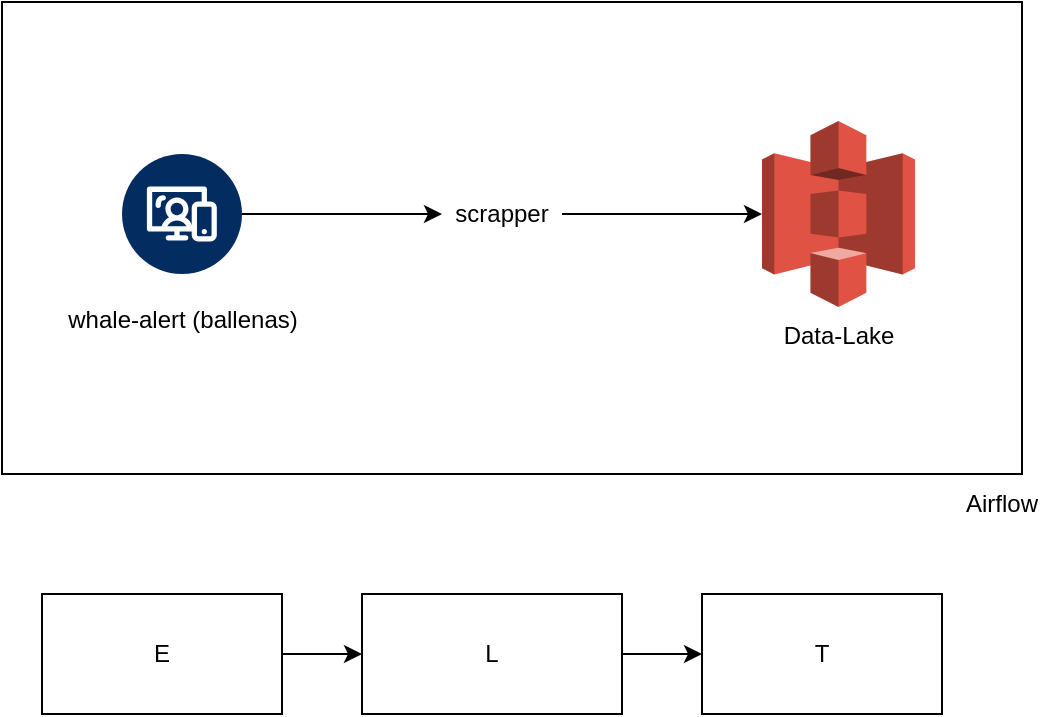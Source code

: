 <mxfile version="24.6.4" type="device" pages="4">
  <diagram name="etl" id="7hBCX-APXNBAThtaHJVX">
    <mxGraphModel dx="1434" dy="884" grid="1" gridSize="10" guides="1" tooltips="1" connect="1" arrows="1" fold="1" page="1" pageScale="1" pageWidth="850" pageHeight="1100" math="0" shadow="0">
      <root>
        <mxCell id="0" />
        <mxCell id="1" parent="0" />
        <mxCell id="lmthTPy6gE61zdj-pGuH-16" value="" style="rounded=0;whiteSpace=wrap;html=1;fillColor=none;" parent="1" vertex="1">
          <mxGeometry x="40" y="44" width="510" height="236" as="geometry" />
        </mxCell>
        <mxCell id="lmthTPy6gE61zdj-pGuH-3" style="edgeStyle=orthogonalEdgeStyle;rounded=0;orthogonalLoop=1;jettySize=auto;html=1;" parent="1" source="lmthTPy6gE61zdj-pGuH-1" target="lmthTPy6gE61zdj-pGuH-2" edge="1">
          <mxGeometry relative="1" as="geometry" />
        </mxCell>
        <mxCell id="lmthTPy6gE61zdj-pGuH-1" value="whale-alert (ballenas)&lt;div&gt;&lt;br&gt;&lt;/div&gt;" style="verticalLabelPosition=bottom;aspect=fixed;html=1;shape=mxgraph.salesforce.web2;" parent="1" vertex="1">
          <mxGeometry x="100" y="120" width="60" height="60" as="geometry" />
        </mxCell>
        <mxCell id="lmthTPy6gE61zdj-pGuH-12" style="edgeStyle=orthogonalEdgeStyle;rounded=0;orthogonalLoop=1;jettySize=auto;html=1;" parent="1" source="lmthTPy6gE61zdj-pGuH-2" target="lmthTPy6gE61zdj-pGuH-11" edge="1">
          <mxGeometry relative="1" as="geometry" />
        </mxCell>
        <mxCell id="lmthTPy6gE61zdj-pGuH-2" value="scrapper" style="text;html=1;align=center;verticalAlign=middle;whiteSpace=wrap;rounded=0;" parent="1" vertex="1">
          <mxGeometry x="260" y="135" width="60" height="30" as="geometry" />
        </mxCell>
        <mxCell id="lmthTPy6gE61zdj-pGuH-9" style="edgeStyle=orthogonalEdgeStyle;rounded=0;orthogonalLoop=1;jettySize=auto;html=1;" parent="1" source="lmthTPy6gE61zdj-pGuH-4" target="lmthTPy6gE61zdj-pGuH-6" edge="1">
          <mxGeometry relative="1" as="geometry" />
        </mxCell>
        <mxCell id="lmthTPy6gE61zdj-pGuH-4" value="E" style="rounded=0;whiteSpace=wrap;html=1;" parent="1" vertex="1">
          <mxGeometry x="60" y="340" width="120" height="60" as="geometry" />
        </mxCell>
        <mxCell id="lmthTPy6gE61zdj-pGuH-5" value="T" style="rounded=0;whiteSpace=wrap;html=1;" parent="1" vertex="1">
          <mxGeometry x="390" y="340" width="120" height="60" as="geometry" />
        </mxCell>
        <mxCell id="lmthTPy6gE61zdj-pGuH-10" style="edgeStyle=orthogonalEdgeStyle;rounded=0;orthogonalLoop=1;jettySize=auto;html=1;" parent="1" source="lmthTPy6gE61zdj-pGuH-6" target="lmthTPy6gE61zdj-pGuH-5" edge="1">
          <mxGeometry relative="1" as="geometry" />
        </mxCell>
        <mxCell id="lmthTPy6gE61zdj-pGuH-6" value="L" style="rounded=0;whiteSpace=wrap;html=1;" parent="1" vertex="1">
          <mxGeometry x="220" y="340" width="130" height="60" as="geometry" />
        </mxCell>
        <mxCell id="lmthTPy6gE61zdj-pGuH-11" value="Data-Lake&lt;div&gt;&lt;br&gt;&lt;/div&gt;" style="outlineConnect=0;dashed=0;verticalLabelPosition=bottom;verticalAlign=top;align=center;html=1;shape=mxgraph.aws3.s3;fillColor=#E05243;gradientColor=none;" parent="1" vertex="1">
          <mxGeometry x="420" y="103.5" width="76.5" height="93" as="geometry" />
        </mxCell>
        <mxCell id="lmthTPy6gE61zdj-pGuH-17" value="Airflow" style="text;html=1;align=center;verticalAlign=middle;whiteSpace=wrap;rounded=0;" parent="1" vertex="1">
          <mxGeometry x="510" y="280" width="60" height="30" as="geometry" />
        </mxCell>
      </root>
    </mxGraphModel>
  </diagram>
  <diagram id="r3B8RiMxTNy2fwEJQETN" name="infrastructure">
    <mxGraphModel dx="1050" dy="1729" grid="1" gridSize="10" guides="1" tooltips="1" connect="1" arrows="1" fold="1" page="1" pageScale="1" pageWidth="850" pageHeight="1100" math="0" shadow="0">
      <root>
        <mxCell id="0" />
        <mxCell id="1" parent="0" />
        <mxCell id="-egDdulsv8Pj0AyUDJmB-1" value="" style="rounded=0;whiteSpace=wrap;html=1;" parent="1" vertex="1">
          <mxGeometry x="420" y="80" width="280" height="250" as="geometry" />
        </mxCell>
        <mxCell id="-egDdulsv8Pj0AyUDJmB-2" value="Usario" style="shape=umlActor;verticalLabelPosition=bottom;verticalAlign=top;html=1;outlineConnect=0;" parent="1" vertex="1">
          <mxGeometry x="110" y="120" width="30" height="60" as="geometry" />
        </mxCell>
        <mxCell id="-egDdulsv8Pj0AyUDJmB-3" value="" style="rounded=0;whiteSpace=wrap;html=1;" parent="1" vertex="1">
          <mxGeometry x="190" y="90" width="140" height="120" as="geometry" />
        </mxCell>
        <mxCell id="-egDdulsv8Pj0AyUDJmB-4" value="" style="image;sketch=0;aspect=fixed;html=1;points=[];align=center;fontSize=12;image=img/lib/mscae/Docker.svg;" parent="1" vertex="1">
          <mxGeometry x="670" y="320" width="50" height="41" as="geometry" />
        </mxCell>
        <mxCell id="-egDdulsv8Pj0AyUDJmB-10" style="edgeStyle=orthogonalEdgeStyle;rounded=0;orthogonalLoop=1;jettySize=auto;html=1;" parent="1" source="-egDdulsv8Pj0AyUDJmB-5" target="-egDdulsv8Pj0AyUDJmB-6" edge="1">
          <mxGeometry relative="1" as="geometry" />
        </mxCell>
        <mxCell id="-egDdulsv8Pj0AyUDJmB-5" value="Airflow" style="rounded=0;whiteSpace=wrap;html=1;" parent="1" vertex="1">
          <mxGeometry x="450" y="120" width="120" height="60" as="geometry" />
        </mxCell>
        <mxCell id="-egDdulsv8Pj0AyUDJmB-6" value="Minio" style="rounded=0;whiteSpace=wrap;html=1;" parent="1" vertex="1">
          <mxGeometry x="450" y="220" width="120" height="60" as="geometry" />
        </mxCell>
        <mxCell id="-egDdulsv8Pj0AyUDJmB-9" style="edgeStyle=orthogonalEdgeStyle;rounded=0;orthogonalLoop=1;jettySize=auto;html=1;" parent="1" source="-egDdulsv8Pj0AyUDJmB-7" target="-egDdulsv8Pj0AyUDJmB-5" edge="1">
          <mxGeometry relative="1" as="geometry" />
        </mxCell>
        <mxCell id="-egDdulsv8Pj0AyUDJmB-7" value="test_run_dag.py" style="rounded=0;whiteSpace=wrap;html=1;" parent="1" vertex="1">
          <mxGeometry x="200" y="120" width="120" height="60" as="geometry" />
        </mxCell>
        <mxCell id="-egDdulsv8Pj0AyUDJmB-8" value="" style="shape=mxgraph.cisco.computers_and_peripherals.pc;html=1;pointerEvents=1;dashed=0;fillColor=#036897;strokeColor=#ffffff;strokeWidth=2;verticalLabelPosition=bottom;verticalAlign=top;align=center;outlineConnect=0;" parent="1" vertex="1">
          <mxGeometry x="300" y="200" width="40" height="50" as="geometry" />
        </mxCell>
        <mxCell id="-egDdulsv8Pj0AyUDJmB-12" style="edgeStyle=orthogonalEdgeStyle;rounded=0;orthogonalLoop=1;jettySize=auto;html=1;" parent="1" source="-egDdulsv8Pj0AyUDJmB-11" target="-egDdulsv8Pj0AyUDJmB-5" edge="1">
          <mxGeometry relative="1" as="geometry" />
        </mxCell>
        <mxCell id="-egDdulsv8Pj0AyUDJmB-11" value="whale-alert" style="ellipse;shape=cloud;whiteSpace=wrap;html=1;" parent="1" vertex="1">
          <mxGeometry x="450" y="-70" width="120" height="80" as="geometry" />
        </mxCell>
      </root>
    </mxGraphModel>
  </diagram>
  <diagram id="cvv7E7Vhkzks1JdOObBi" name="is-a-whale">
    <mxGraphModel dx="1050" dy="629" grid="1" gridSize="10" guides="1" tooltips="1" connect="1" arrows="1" fold="1" page="1" pageScale="1" pageWidth="850" pageHeight="1100" math="0" shadow="0">
      <root>
        <mxCell id="0" />
        <mxCell id="1" parent="0" />
        <mxCell id="cgiCWG6TvX4u13c42re5-1" style="edgeStyle=orthogonalEdgeStyle;rounded=0;orthogonalLoop=1;jettySize=auto;html=1;" edge="1" parent="1" source="cgiCWG6TvX4u13c42re5-2" target="cgiCWG6TvX4u13c42re5-7">
          <mxGeometry relative="1" as="geometry" />
        </mxCell>
        <mxCell id="cgiCWG6TvX4u13c42re5-2" value="Whale Alert Web Page" style="sketch=0;pointerEvents=1;shadow=0;dashed=0;html=1;strokeColor=none;fillColor=#505050;labelPosition=center;verticalLabelPosition=bottom;verticalAlign=top;outlineConnect=0;align=center;shape=mxgraph.office.concepts.web_page;" vertex="1" parent="1">
          <mxGeometry x="109" y="84" width="50" height="54" as="geometry" />
        </mxCell>
        <mxCell id="cgiCWG6TvX4u13c42re5-3" style="edgeStyle=orthogonalEdgeStyle;rounded=0;orthogonalLoop=1;jettySize=auto;html=1;" edge="1" parent="1" source="cgiCWG6TvX4u13c42re5-4" target="cgiCWG6TvX4u13c42re5-8">
          <mxGeometry relative="1" as="geometry" />
        </mxCell>
        <mxCell id="cgiCWG6TvX4u13c42re5-4" value="Coin Gueko API" style="sketch=0;pointerEvents=1;shadow=0;dashed=0;html=1;strokeColor=none;fillColor=#505050;labelPosition=center;verticalLabelPosition=bottom;verticalAlign=top;outlineConnect=0;align=center;shape=mxgraph.office.concepts.web_page;" vertex="1" parent="1">
          <mxGeometry x="109" y="206" width="50" height="54" as="geometry" />
        </mxCell>
        <mxCell id="cgiCWG6TvX4u13c42re5-5" style="edgeStyle=orthogonalEdgeStyle;rounded=0;orthogonalLoop=1;jettySize=auto;html=1;entryX=0;entryY=0.5;entryDx=0;entryDy=0;" edge="1" parent="1" source="cgiCWG6TvX4u13c42re5-7" target="cgiCWG6TvX4u13c42re5-10">
          <mxGeometry relative="1" as="geometry">
            <Array as="points">
              <mxPoint x="279" y="65" />
            </Array>
          </mxGeometry>
        </mxCell>
        <mxCell id="cgiCWG6TvX4u13c42re5-6" style="edgeStyle=orthogonalEdgeStyle;rounded=0;orthogonalLoop=1;jettySize=auto;html=1;" edge="1" parent="1" source="cgiCWG6TvX4u13c42re5-7" target="cgiCWG6TvX4u13c42re5-8">
          <mxGeometry relative="1" as="geometry" />
        </mxCell>
        <mxCell id="cgiCWG6TvX4u13c42re5-7" value="Web Scrapping" style="text;html=1;strokeColor=none;fillColor=none;align=center;verticalAlign=middle;whiteSpace=wrap;rounded=0;" vertex="1" parent="1">
          <mxGeometry x="229" y="96" width="100" height="30" as="geometry" />
        </mxCell>
        <mxCell id="cgiCWG6TvX4u13c42re5-8" value="API Request" style="text;html=1;strokeColor=none;fillColor=none;align=center;verticalAlign=middle;whiteSpace=wrap;rounded=0;" vertex="1" parent="1">
          <mxGeometry x="229" y="218" width="100" height="30" as="geometry" />
        </mxCell>
        <mxCell id="cgiCWG6TvX4u13c42re5-9" value="Request Only for Currencies obtained" style="text;html=1;strokeColor=none;fillColor=none;align=center;verticalAlign=middle;whiteSpace=wrap;rounded=0;" vertex="1" parent="1">
          <mxGeometry x="289" y="149" width="228" height="26" as="geometry" />
        </mxCell>
        <mxCell id="cgiCWG6TvX4u13c42re5-10" value="save csv yyyymmdd" style="shape=image;html=1;verticalAlign=top;verticalLabelPosition=bottom;labelBackgroundColor=#ffffff;imageAspect=0;aspect=fixed;image=https://cdn1.iconfinder.com/data/icons/bootstrap-vol-3/16/filetype-csv-128.png;fontColor=#FFFFFF;imageBackground=none;" vertex="1" parent="1">
          <mxGeometry x="369" y="46" width="38" height="38" as="geometry" />
        </mxCell>
      </root>
    </mxGraphModel>
  </diagram>
  <diagram id="wrfnPjUcm_H0mbIXjkxL" name="dev-steps">
    <mxGraphModel dx="1434" dy="884" grid="1" gridSize="10" guides="1" tooltips="1" connect="1" arrows="1" fold="1" page="1" pageScale="1" pageWidth="850" pageHeight="1100" math="0" shadow="0">
      <root>
        <mxCell id="0" />
        <mxCell id="1" parent="0" />
        <mxCell id="Pni2FOIdTmEfZ9R6O60I-3" style="edgeStyle=orthogonalEdgeStyle;rounded=0;orthogonalLoop=1;jettySize=auto;html=1;" edge="1" parent="1" source="Pni2FOIdTmEfZ9R6O60I-1" target="Pni2FOIdTmEfZ9R6O60I-2">
          <mxGeometry relative="1" as="geometry" />
        </mxCell>
        <mxCell id="Pni2FOIdTmEfZ9R6O60I-1" value="dev in a noteobook" style="rounded=0;whiteSpace=wrap;html=1;" vertex="1" parent="1">
          <mxGeometry x="80" y="90" width="120" height="60" as="geometry" />
        </mxCell>
        <mxCell id="Pni2FOIdTmEfZ9R6O60I-2" value="Implementing in airflow" style="rounded=0;whiteSpace=wrap;html=1;" vertex="1" parent="1">
          <mxGeometry x="270" y="90" width="120" height="60" as="geometry" />
        </mxCell>
      </root>
    </mxGraphModel>
  </diagram>
</mxfile>
